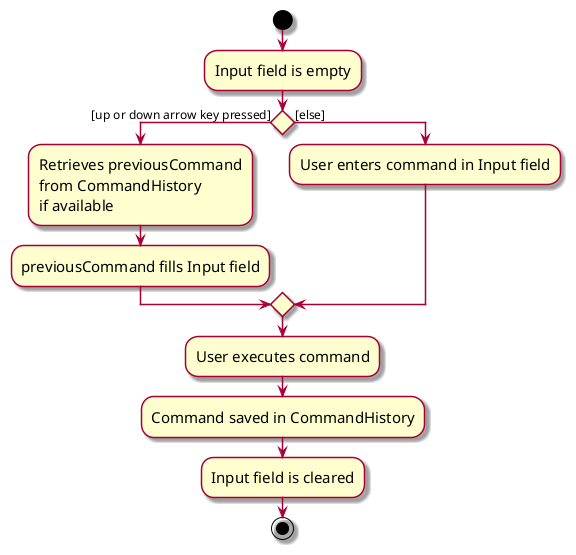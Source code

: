 @startuml
skin rose
skinparam ActivityFontSize 15
skinparam ArrowFontSize 12
start
:Input field is empty;
if () then ([up or down arrow key pressed])
    :Retrieves previousCommand
    from CommandHistory
    if available;
    :previousCommand fills Input field;
else ([else])
    :User enters command in Input field;
endif
:User executes command;
:Command saved in CommandHistory;
:Input field is cleared;

stop
@enduml
